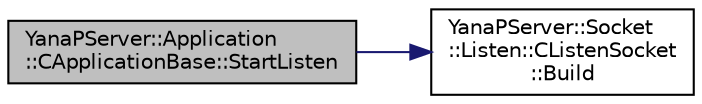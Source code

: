 digraph "YanaPServer::Application::CApplicationBase::StartListen"
{
  edge [fontname="Helvetica",fontsize="10",labelfontname="Helvetica",labelfontsize="10"];
  node [fontname="Helvetica",fontsize="10",shape=record];
  rankdir="LR";
  Node7 [label="YanaPServer::Application\l::CApplicationBase::StartListen",height=0.2,width=0.4,color="black", fillcolor="grey75", style="filled", fontcolor="black"];
  Node7 -> Node8 [color="midnightblue",fontsize="10",style="solid",fontname="Helvetica"];
  Node8 [label="YanaPServer::Socket\l::Listen::CListenSocket\l::Build",height=0.2,width=0.4,color="black", fillcolor="white", style="filled",URL="$class_yana_p_server_1_1_socket_1_1_listen_1_1_c_listen_socket.html#aef8a801bf4a5dd2e09646dee33a6acbb",tooltip="構築 "];
}

